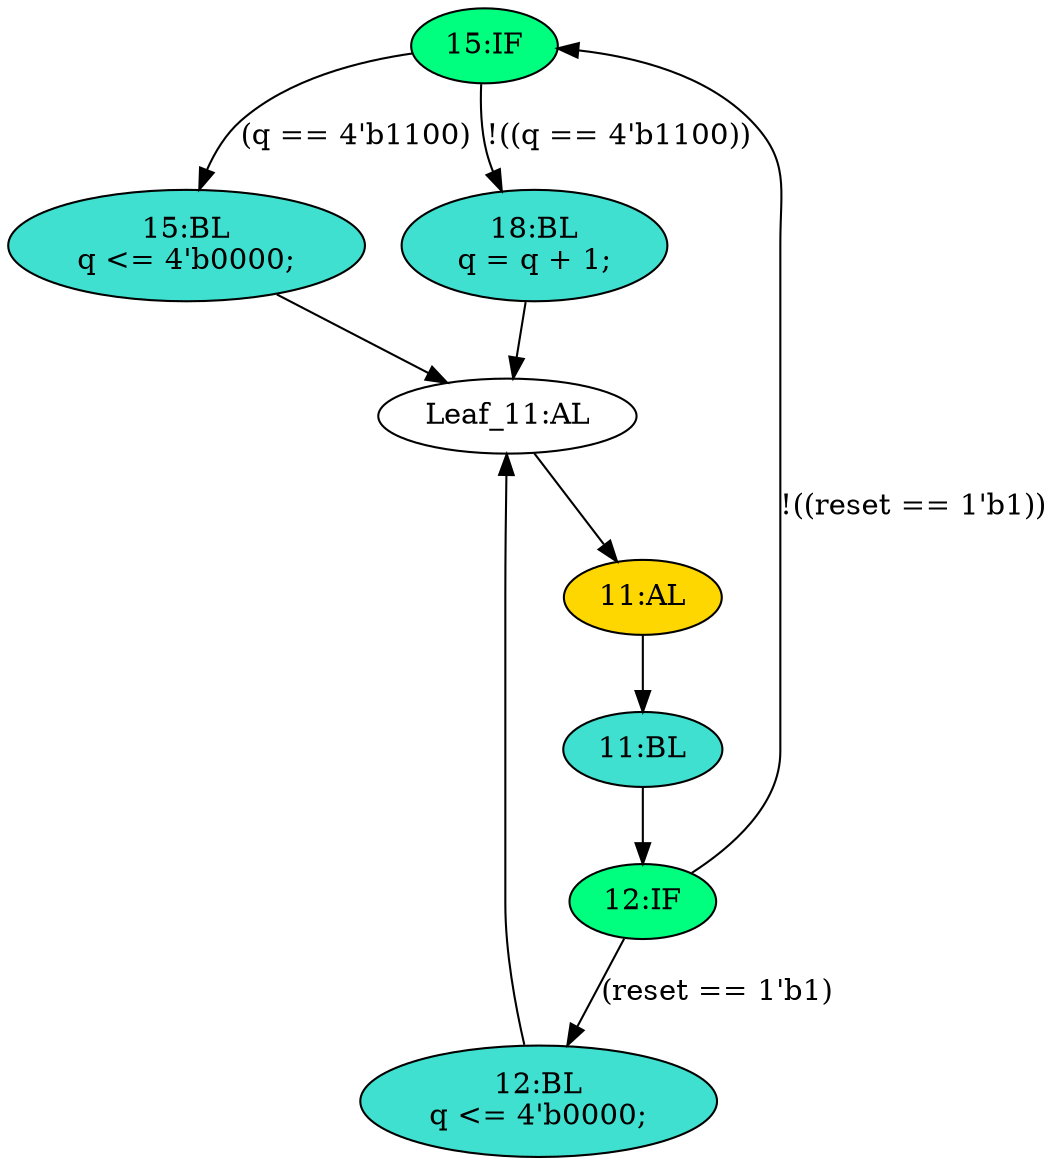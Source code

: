 strict digraph "compose( ,  )" {
	node [label="\N"];
	"15:IF"	[ast="<pyverilog.vparser.ast.IfStatement object at 0x7f4245164ed0>",
		fillcolor=springgreen,
		label="15:IF",
		statements="[]",
		style=filled,
		typ=IfStatement];
	"15:BL"	[ast="<pyverilog.vparser.ast.Block object at 0x7f4245164e10>",
		fillcolor=turquoise,
		label="15:BL
q <= 4'b0000;",
		statements="[<pyverilog.vparser.ast.NonblockingSubstitution object at 0x7f424510ee90>]",
		style=filled,
		typ=Block];
	"15:IF" -> "15:BL"	[cond="['q']",
		label="(q == 4'b1100)",
		lineno=15];
	"18:BL"	[ast="<pyverilog.vparser.ast.Block object at 0x7f424510e550>",
		fillcolor=turquoise,
		label="18:BL
q = q + 1;",
		statements="[<pyverilog.vparser.ast.BlockingSubstitution object at 0x7f4245172390>]",
		style=filled,
		typ=Block];
	"15:IF" -> "18:BL"	[cond="['q']",
		label="!((q == 4'b1100))",
		lineno=15];
	"12:IF"	[ast="<pyverilog.vparser.ast.IfStatement object at 0x7f4245116bd0>",
		fillcolor=springgreen,
		label="12:IF",
		statements="[]",
		style=filled,
		typ=IfStatement];
	"12:IF" -> "15:IF"	[cond="['reset']",
		label="!((reset == 1'b1))",
		lineno=12];
	"12:BL"	[ast="<pyverilog.vparser.ast.Block object at 0x7f42451f5790>",
		fillcolor=turquoise,
		label="12:BL
q <= 4'b0000;",
		statements="[<pyverilog.vparser.ast.NonblockingSubstitution object at 0x7f4245116810>]",
		style=filled,
		typ=Block];
	"12:IF" -> "12:BL"	[cond="['reset']",
		label="(reset == 1'b1)",
		lineno=12];
	"Leaf_11:AL"	[def_var="['q']",
		label="Leaf_11:AL"];
	"15:BL" -> "Leaf_11:AL"	[cond="[]",
		lineno=None];
	"11:BL"	[ast="<pyverilog.vparser.ast.Block object at 0x7f42451f5690>",
		fillcolor=turquoise,
		label="11:BL",
		statements="[]",
		style=filled,
		typ=Block];
	"11:BL" -> "12:IF"	[cond="[]",
		lineno=None];
	"11:AL"	[ast="<pyverilog.vparser.ast.Always object at 0x7f424516b150>",
		clk_sens=True,
		fillcolor=gold,
		label="11:AL",
		sens="['clk']",
		statements="[]",
		style=filled,
		typ=Always,
		use_var="['reset', 'q']"];
	"Leaf_11:AL" -> "11:AL";
	"18:BL" -> "Leaf_11:AL"	[cond="[]",
		lineno=None];
	"12:BL" -> "Leaf_11:AL"	[cond="[]",
		lineno=None];
	"11:AL" -> "11:BL"	[cond="[]",
		lineno=None];
}
